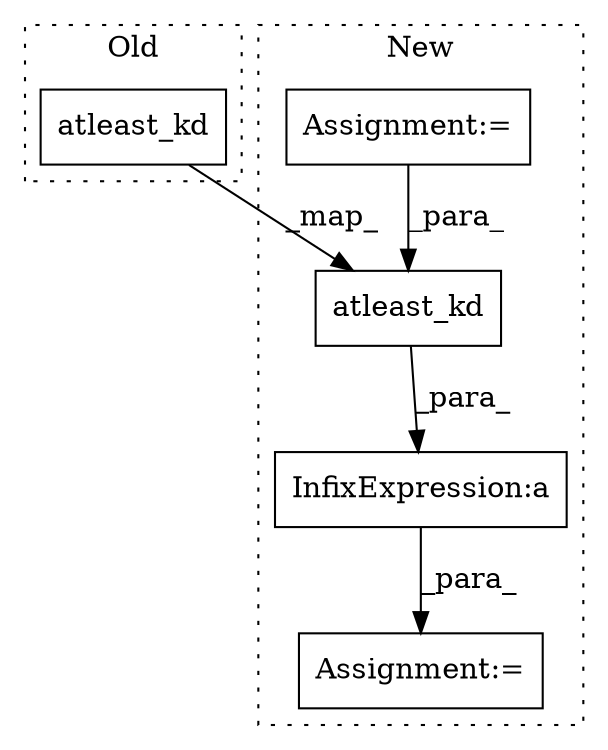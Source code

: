 digraph G {
subgraph cluster0 {
1 [label="atleast_kd" a="32" s="5468,5502" l="11,1" shape="box"];
label = "Old";
style="dotted";
}
subgraph cluster1 {
2 [label="atleast_kd" a="32" s="5565,5599" l="11,1" shape="box"];
3 [label="Assignment:=" a="7" s="360" l="9" shape="box"];
4 [label="InfixExpression:a" a="27" s="5600" l="3" shape="box"];
5 [label="Assignment:=" a="7" s="5562" l="1" shape="box"];
label = "New";
style="dotted";
}
1 -> 2 [label="_map_"];
2 -> 4 [label="_para_"];
3 -> 2 [label="_para_"];
4 -> 5 [label="_para_"];
}